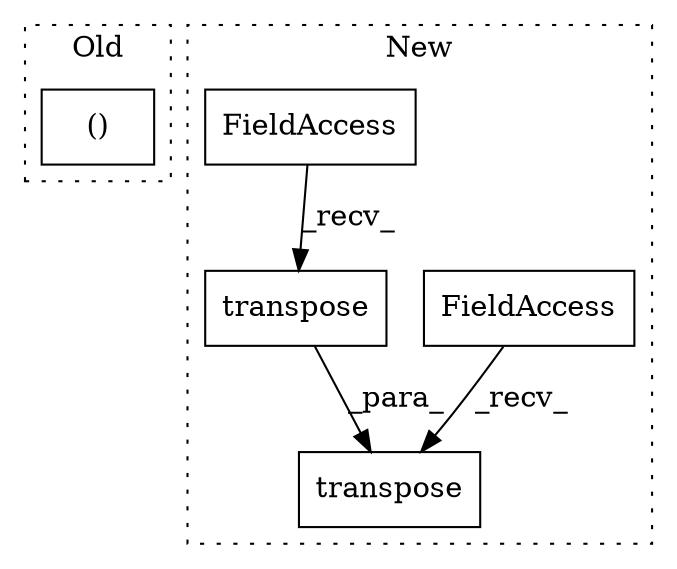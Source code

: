 digraph G {
subgraph cluster0 {
1 [label="()" a="106" s="15368" l="29" shape="box"];
label = "Old";
style="dotted";
}
subgraph cluster1 {
2 [label="transpose" a="32" s="13154,13195" l="10,1" shape="box"];
3 [label="FieldAccess" a="22" s="13143" l="10" shape="box"];
4 [label="transpose" a="32" s="13036,13092" l="10,1" shape="box"];
5 [label="FieldAccess" a="22" s="13025" l="10" shape="box"];
label = "New";
style="dotted";
}
3 -> 2 [label="_recv_"];
4 -> 2 [label="_para_"];
5 -> 4 [label="_recv_"];
}